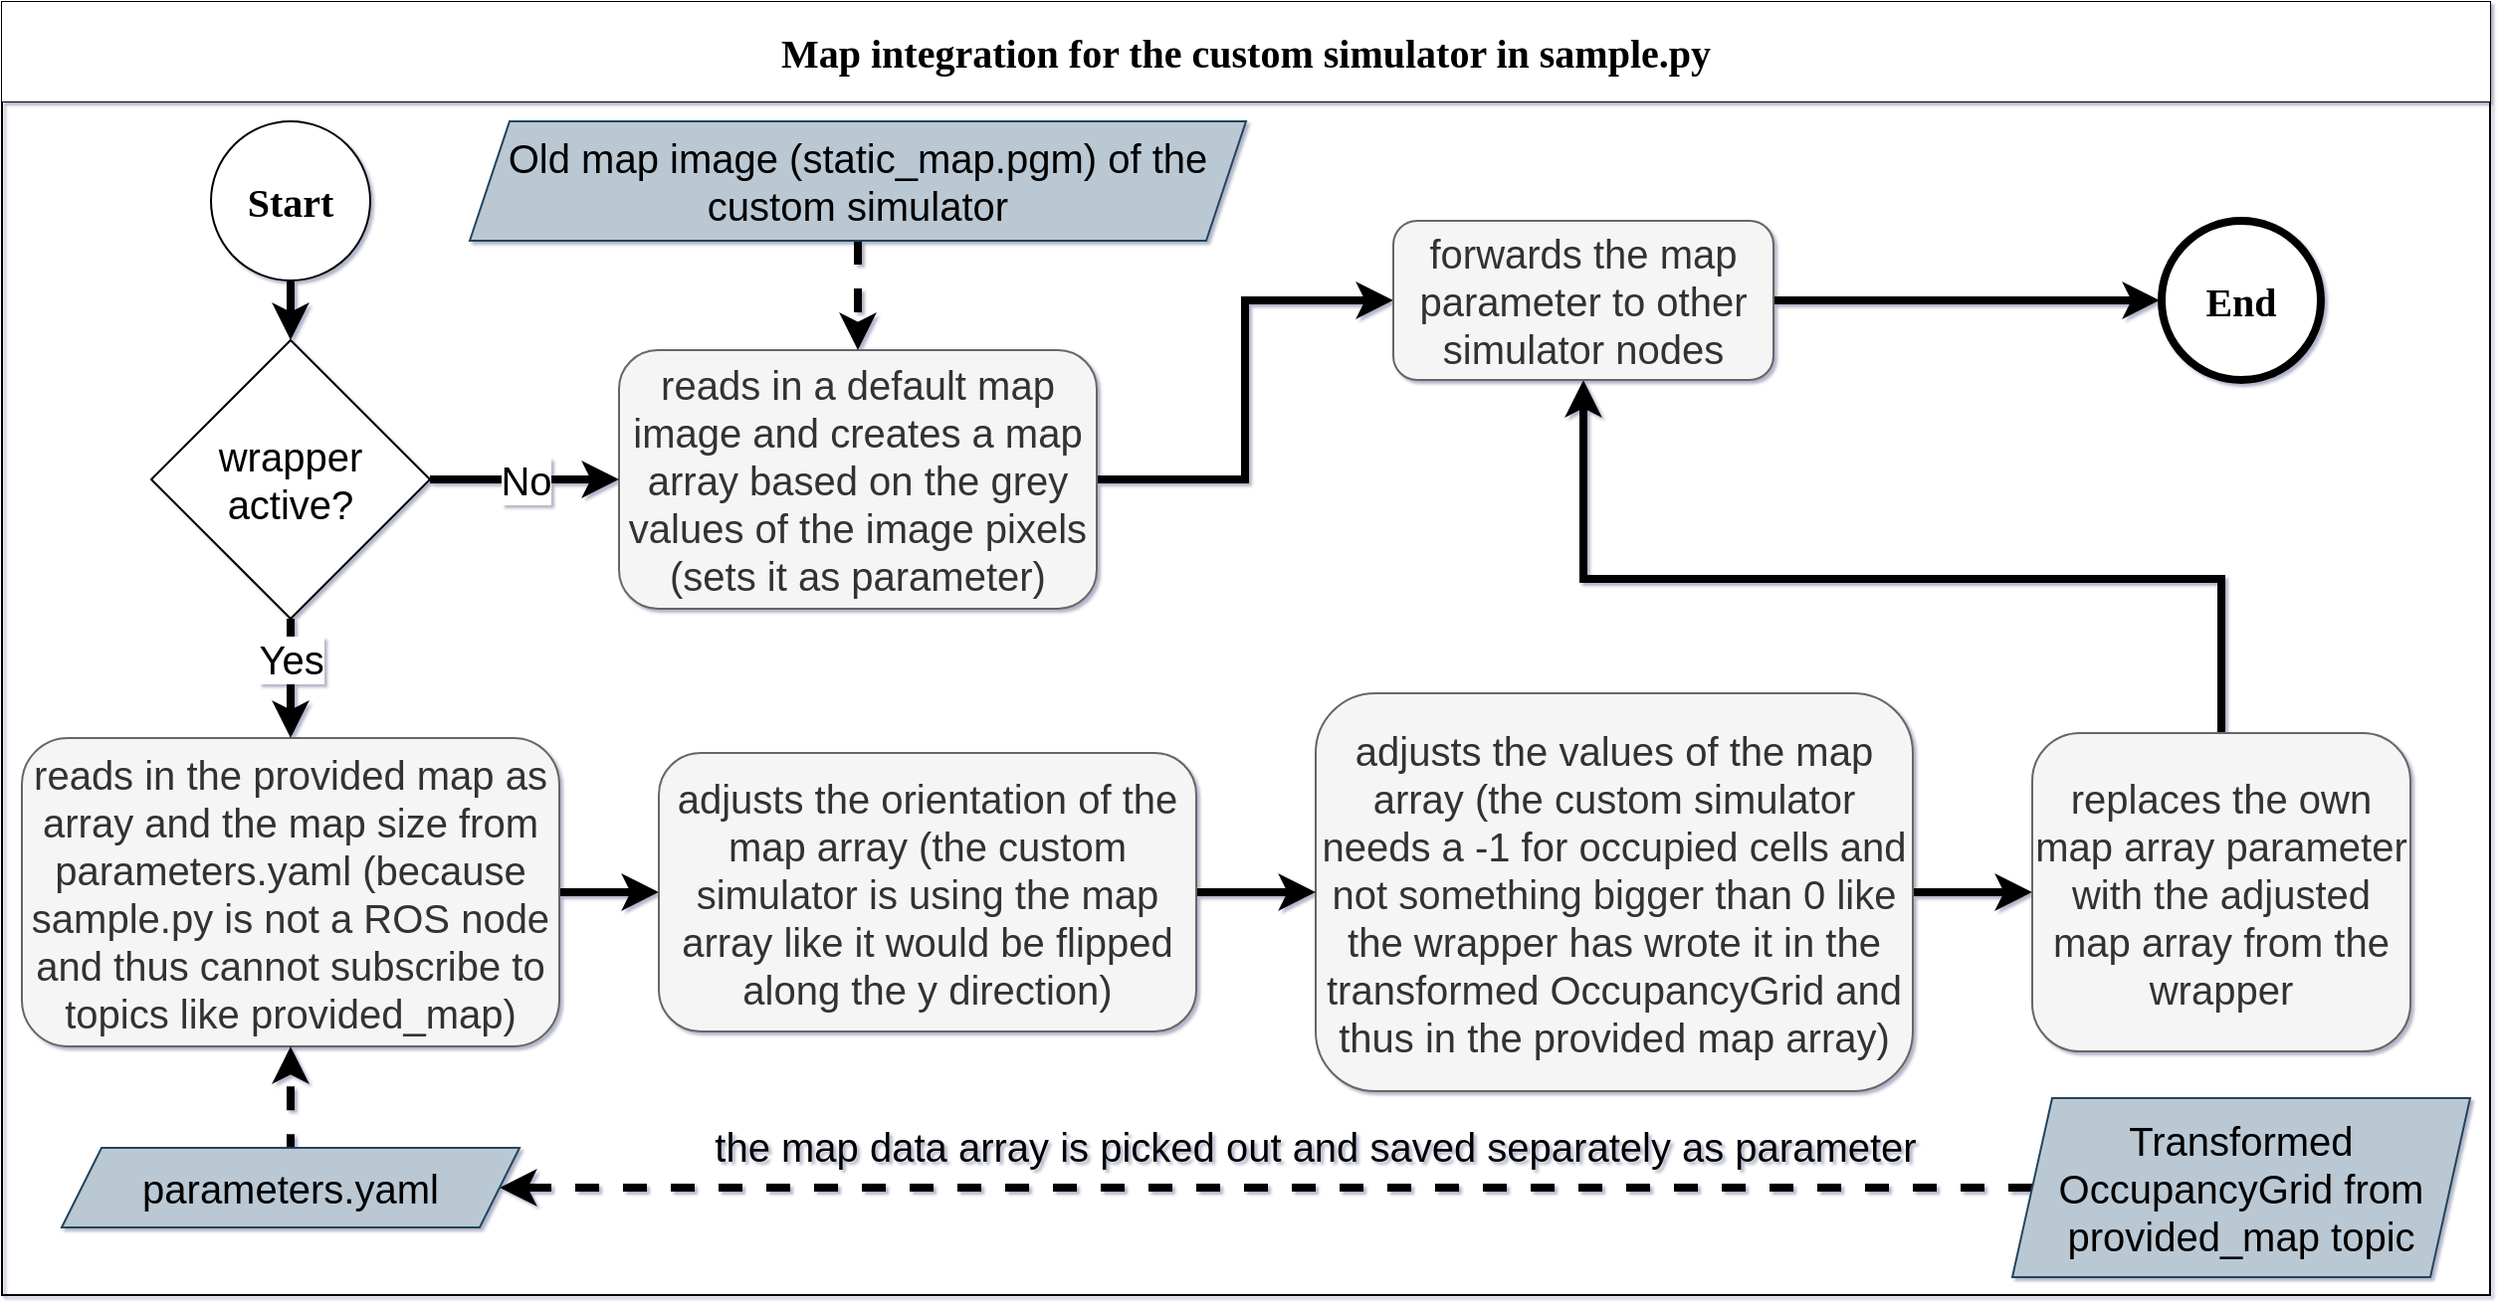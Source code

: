<mxfile version="14.2.3" type="device"><diagram name="Page-1" id="8ce9d11a-91a2-4d17-14d8-a56ed91bf033"><mxGraphModel dx="1822" dy="1162" grid="1" gridSize="10" guides="1" tooltips="1" connect="1" arrows="1" fold="1" page="0" pageScale="1" pageWidth="1100" pageHeight="850" background="#ffffff" math="0" shadow="1"><root><mxCell id="0"/><mxCell id="1" parent="0"/><mxCell id="FvyTG-BAk6VTXlVDWzB6-9" value="" style="rounded=0;whiteSpace=wrap;html=1;fillColor=none;strokeWidth=1;" parent="1" vertex="1"><mxGeometry x="-10" y="-110" width="1250" height="650" as="geometry"/></mxCell><mxCell id="pTAMTMCjch-09Q6Iog0_-5" style="edgeStyle=orthogonalEdgeStyle;rounded=0;orthogonalLoop=1;jettySize=auto;html=1;fontSize=20;strokeWidth=4;" edge="1" parent="1" source="FvyTG-BAk6VTXlVDWzB6-2" target="pTAMTMCjch-09Q6Iog0_-4"><mxGeometry relative="1" as="geometry"/></mxCell><mxCell id="FvyTG-BAk6VTXlVDWzB6-2" value="Start" style="ellipse;whiteSpace=wrap;html=1;aspect=fixed;fontSize=20;fontFamily=Verdana;fontStyle=1" parent="1" vertex="1"><mxGeometry x="95" y="-50" width="80" height="80" as="geometry"/></mxCell><mxCell id="FvyTG-BAk6VTXlVDWzB6-10" value="" style="rounded=0;whiteSpace=wrap;html=1;fillColor=none;" parent="1" vertex="1"><mxGeometry x="-10" y="-110" width="1250" height="50" as="geometry"/></mxCell><mxCell id="FvyTG-BAk6VTXlVDWzB6-11" value="&lt;font face=&quot;Verdana&quot; size=&quot;1&quot;&gt;&lt;b style=&quot;font-size: 20px&quot;&gt;Map integration for the custom simulator in sample.py&lt;/b&gt;&lt;/font&gt;" style="text;html=1;strokeColor=none;align=center;verticalAlign=middle;whiteSpace=wrap;rounded=0;fillColor=#ffffff;" parent="1" vertex="1"><mxGeometry x="-10" y="-110" width="1250" height="50" as="geometry"/></mxCell><mxCell id="pTAMTMCjch-09Q6Iog0_-16" style="edgeStyle=orthogonalEdgeStyle;rounded=1;orthogonalLoop=1;jettySize=auto;html=1;dashed=1;fontSize=20;strokeWidth=4;" edge="1" parent="1" source="FvyTG-BAk6VTXlVDWzB6-12" target="FvyTG-BAk6VTXlVDWzB6-31"><mxGeometry relative="1" as="geometry"/></mxCell><mxCell id="FvyTG-BAk6VTXlVDWzB6-12" value="Transformed OccupancyGrid from provided_map topic" style="shape=parallelogram;perimeter=parallelogramPerimeter;whiteSpace=wrap;html=1;fixedSize=1;fontSize=20;fillColor=#bac8d3;strokeColor=#23445d;" parent="1" vertex="1"><mxGeometry x="1000" y="441" width="230" height="90" as="geometry"/></mxCell><mxCell id="FvyTG-BAk6VTXlVDWzB6-36" style="edgeStyle=orthogonalEdgeStyle;rounded=0;orthogonalLoop=1;jettySize=auto;html=1;strokeWidth=4;fontSize=20;exitX=1;exitY=0.5;exitDx=0;exitDy=0;" parent="1" source="pTAMTMCjch-09Q6Iog0_-1" target="FvyTG-BAk6VTXlVDWzB6-34" edge="1"><mxGeometry relative="1" as="geometry"><mxPoint x="1000" y="80" as="sourcePoint"/></mxGeometry></mxCell><mxCell id="FvyTG-BAk6VTXlVDWzB6-29" style="edgeStyle=orthogonalEdgeStyle;rounded=0;orthogonalLoop=1;jettySize=auto;html=1;strokeWidth=4;fontSize=20;entryX=0;entryY=0.5;entryDx=0;entryDy=0;" parent="1" source="FvyTG-BAk6VTXlVDWzB6-28" target="pTAMTMCjch-09Q6Iog0_-2" edge="1"><mxGeometry relative="1" as="geometry"><mxPoint x="325" y="120" as="targetPoint"/></mxGeometry></mxCell><mxCell id="FvyTG-BAk6VTXlVDWzB6-28" value="reads in the provided map as array and the map size from parameters.yaml (because sample.py is not a ROS node and thus cannot subscribe to topics like provided_map)" style="rounded=1;whiteSpace=wrap;html=1;fontSize=20;fillColor=#f5f5f5;strokeColor=#666666;fontColor=#333333;" parent="1" vertex="1"><mxGeometry y="260" width="270" height="155" as="geometry"/></mxCell><mxCell id="FvyTG-BAk6VTXlVDWzB6-33" style="edgeStyle=orthogonalEdgeStyle;rounded=1;orthogonalLoop=1;jettySize=auto;html=1;strokeWidth=4;fontSize=20;dashed=1;exitX=0.543;exitY=0.05;exitDx=0;exitDy=0;exitPerimeter=0;entryX=0.5;entryY=1;entryDx=0;entryDy=0;" parent="1" source="FvyTG-BAk6VTXlVDWzB6-31" edge="1" target="FvyTG-BAk6VTXlVDWzB6-28"><mxGeometry relative="1" as="geometry"><mxPoint x="220" y="370" as="targetPoint"/><Array as="points"><mxPoint x="135" y="480"/><mxPoint x="135" y="480"/></Array></mxGeometry></mxCell><mxCell id="FvyTG-BAk6VTXlVDWzB6-31" value="parameters.yaml" style="shape=parallelogram;perimeter=parallelogramPerimeter;whiteSpace=wrap;html=1;fixedSize=1;fontSize=20;fillColor=#bac8d3;strokeColor=#23445d;" parent="1" vertex="1"><mxGeometry x="20" y="466" width="230" height="40" as="geometry"/></mxCell><mxCell id="pTAMTMCjch-09Q6Iog0_-10" style="edgeStyle=orthogonalEdgeStyle;rounded=0;orthogonalLoop=1;jettySize=auto;html=1;entryX=0.5;entryY=1;entryDx=0;entryDy=0;fontSize=20;strokeWidth=4;exitX=0.5;exitY=0;exitDx=0;exitDy=0;" edge="1" parent="1" source="FvyTG-BAk6VTXlVDWzB6-34" target="pTAMTMCjch-09Q6Iog0_-8"><mxGeometry relative="1" as="geometry"><Array as="points"><mxPoint x="1105" y="180"/><mxPoint x="785" y="180"/></Array></mxGeometry></mxCell><mxCell id="FvyTG-BAk6VTXlVDWzB6-34" value="replaces the own map array parameter with the adjusted map array from the wrapper" style="rounded=1;whiteSpace=wrap;html=1;fontSize=20;fillColor=#f5f5f5;strokeColor=#666666;fontColor=#333333;" parent="1" vertex="1"><mxGeometry x="1010" y="257.5" width="190" height="160" as="geometry"/></mxCell><mxCell id="pTAMTMCjch-09Q6Iog0_-9" style="edgeStyle=orthogonalEdgeStyle;rounded=0;orthogonalLoop=1;jettySize=auto;html=1;fontSize=20;strokeWidth=4;" edge="1" parent="1" source="FvyTG-BAk6VTXlVDWzB6-60" target="pTAMTMCjch-09Q6Iog0_-8"><mxGeometry relative="1" as="geometry"/></mxCell><mxCell id="FvyTG-BAk6VTXlVDWzB6-60" value="reads in a default map image and creates a map array based on the grey values of the image pixels (sets it as parameter)" style="rounded=1;whiteSpace=wrap;html=1;fontSize=20;fillColor=#f5f5f5;strokeColor=#666666;fontColor=#333333;" parent="1" vertex="1"><mxGeometry x="300" y="65" width="240" height="130" as="geometry"/></mxCell><mxCell id="pTAMTMCjch-09Q6Iog0_-1" value="adjusts the values of the map array (the custom simulator needs a -1 for occupied cells and not something bigger than 0 like the wrapper has wrote it in the transformed OccupancyGrid and thus in the provided map array)" style="rounded=1;whiteSpace=wrap;html=1;fontSize=20;fillColor=#f5f5f5;strokeColor=#666666;fontColor=#333333;" vertex="1" parent="1"><mxGeometry x="650" y="237.5" width="300" height="200" as="geometry"/></mxCell><mxCell id="pTAMTMCjch-09Q6Iog0_-3" style="edgeStyle=orthogonalEdgeStyle;rounded=0;orthogonalLoop=1;jettySize=auto;html=1;fontSize=20;strokeWidth=4;" edge="1" parent="1" source="pTAMTMCjch-09Q6Iog0_-2" target="pTAMTMCjch-09Q6Iog0_-1"><mxGeometry relative="1" as="geometry"/></mxCell><mxCell id="pTAMTMCjch-09Q6Iog0_-2" value="adjusts the orientation of the map array (the custom simulator is using the map array like it would be flipped along the y direction)" style="rounded=1;whiteSpace=wrap;html=1;fontSize=20;fillColor=#f5f5f5;strokeColor=#666666;fontColor=#333333;" vertex="1" parent="1"><mxGeometry x="320" y="267.5" width="270" height="140" as="geometry"/></mxCell><mxCell id="pTAMTMCjch-09Q6Iog0_-6" value="Yes" style="edgeStyle=orthogonalEdgeStyle;rounded=0;orthogonalLoop=1;jettySize=auto;html=1;fontSize=20;strokeWidth=4;" edge="1" parent="1" source="pTAMTMCjch-09Q6Iog0_-4" target="FvyTG-BAk6VTXlVDWzB6-28"><mxGeometry x="-0.333" relative="1" as="geometry"><mxPoint as="offset"/></mxGeometry></mxCell><mxCell id="pTAMTMCjch-09Q6Iog0_-7" value="No" style="edgeStyle=orthogonalEdgeStyle;rounded=0;orthogonalLoop=1;jettySize=auto;html=1;fontSize=20;strokeWidth=4;" edge="1" parent="1" source="pTAMTMCjch-09Q6Iog0_-4" target="FvyTG-BAk6VTXlVDWzB6-60"><mxGeometry relative="1" as="geometry"/></mxCell><mxCell id="pTAMTMCjch-09Q6Iog0_-4" value="wrapper active?" style="rhombus;whiteSpace=wrap;html=1;fillColor=#ffffff;fontSize=20;" vertex="1" parent="1"><mxGeometry x="65" y="60" width="140" height="140" as="geometry"/></mxCell><mxCell id="pTAMTMCjch-09Q6Iog0_-12" style="edgeStyle=orthogonalEdgeStyle;rounded=0;orthogonalLoop=1;jettySize=auto;html=1;fontSize=20;strokeWidth=4;" edge="1" parent="1" source="pTAMTMCjch-09Q6Iog0_-8" target="pTAMTMCjch-09Q6Iog0_-11"><mxGeometry relative="1" as="geometry"/></mxCell><mxCell id="pTAMTMCjch-09Q6Iog0_-8" value="forwards the map parameter to other simulator nodes" style="rounded=1;whiteSpace=wrap;html=1;fontSize=20;fillColor=#f5f5f5;strokeColor=#666666;fontColor=#333333;" vertex="1" parent="1"><mxGeometry x="689" width="191" height="80" as="geometry"/></mxCell><mxCell id="pTAMTMCjch-09Q6Iog0_-11" value="End" style="ellipse;whiteSpace=wrap;html=1;aspect=fixed;labelBorderColor=none;shadow=0;strokeWidth=4;perimeterSpacing=1;fontFamily=Verdana;fontSize=20;fontStyle=1" vertex="1" parent="1"><mxGeometry x="1075" width="80" height="80" as="geometry"/></mxCell><mxCell id="pTAMTMCjch-09Q6Iog0_-14" style="edgeStyle=orthogonalEdgeStyle;rounded=1;orthogonalLoop=1;jettySize=auto;html=1;dashed=1;fontSize=20;strokeWidth=4;" edge="1" parent="1" source="pTAMTMCjch-09Q6Iog0_-13" target="FvyTG-BAk6VTXlVDWzB6-60"><mxGeometry relative="1" as="geometry"/></mxCell><mxCell id="pTAMTMCjch-09Q6Iog0_-13" value="Old map image (static_map.pgm) of the custom simulator" style="shape=parallelogram;perimeter=parallelogramPerimeter;whiteSpace=wrap;html=1;fixedSize=1;fontSize=20;fillColor=#bac8d3;strokeColor=#23445d;" vertex="1" parent="1"><mxGeometry x="225" y="-50" width="390" height="60" as="geometry"/></mxCell><mxCell id="pTAMTMCjch-09Q6Iog0_-17" value="the map data array is picked out and saved separately as parameter" style="text;html=1;strokeColor=none;fillColor=none;align=center;verticalAlign=middle;whiteSpace=wrap;rounded=0;fontSize=20;" vertex="1" parent="1"><mxGeometry x="310" y="450" width="680" height="30" as="geometry"/></mxCell></root></mxGraphModel></diagram></mxfile>